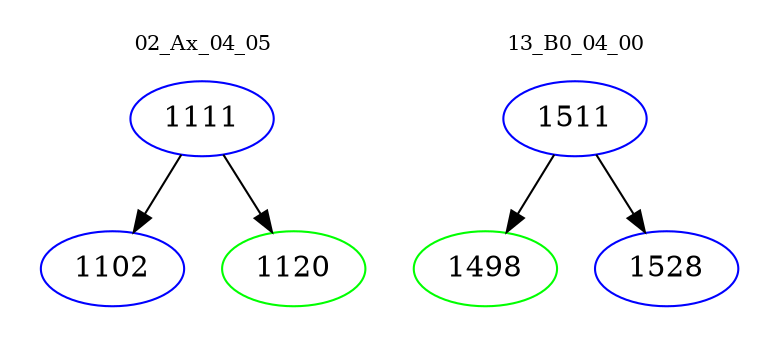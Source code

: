 digraph{
subgraph cluster_0 {
color = white
label = "02_Ax_04_05";
fontsize=10;
T0_1111 [label="1111", color="blue"]
T0_1111 -> T0_1102 [color="black"]
T0_1102 [label="1102", color="blue"]
T0_1111 -> T0_1120 [color="black"]
T0_1120 [label="1120", color="green"]
}
subgraph cluster_1 {
color = white
label = "13_B0_04_00";
fontsize=10;
T1_1511 [label="1511", color="blue"]
T1_1511 -> T1_1498 [color="black"]
T1_1498 [label="1498", color="green"]
T1_1511 -> T1_1528 [color="black"]
T1_1528 [label="1528", color="blue"]
}
}
